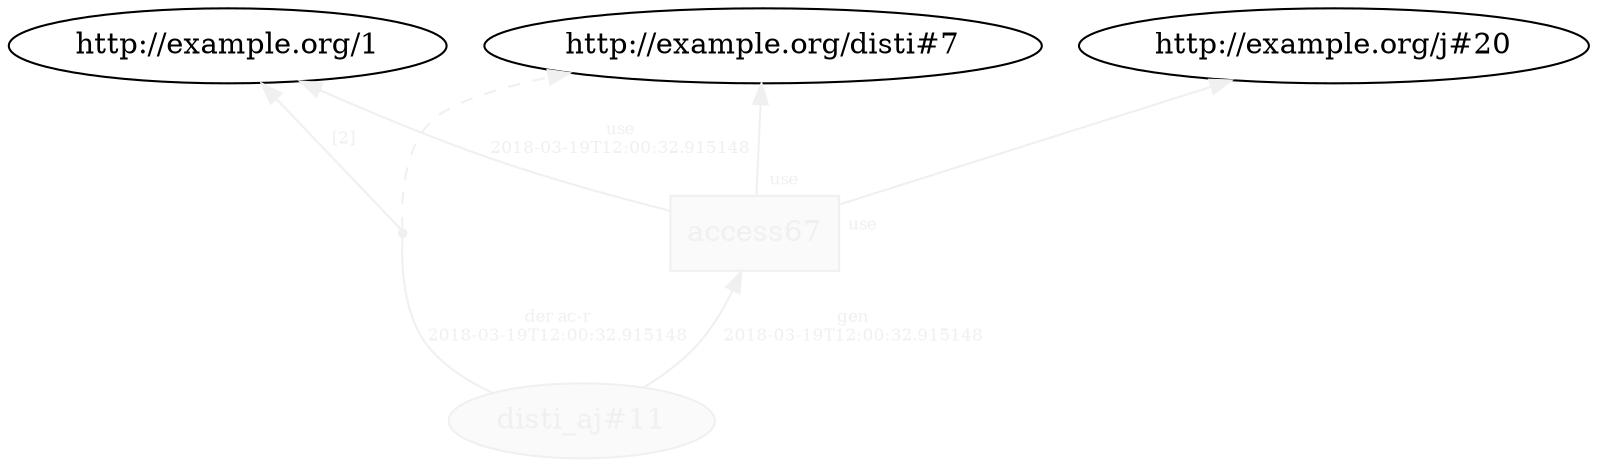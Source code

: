 digraph "PROV" { size="16,12"; rankdir="BT";
"http://example.org/disti_aj#11" [fillcolor="#FAFAFA",color="#F0F0F0",style="filled",fontcolor="#F0F0F0",label="disti_aj#11",URL="http://example.org/disti_aj#11"]
"http://example.org/access67" [fillcolor="#FAFAFA",color="#F0F0F0",shape="polygon",sides="4",style="filled",fontcolor="#F0F0F0",label="access67",URL="http://example.org/access67"]
"bn0" [shape="point",label="",fontcolor="#F0F0F0",color="#F0F0F0"]
"http://example.org/disti_aj#11" -> "bn0" [fontsize="8",distance="1.5",angle="60.0",rotation="20",label="der ac-r
2018-03-19T12:00:32.915148",arrowhead="none",fontcolor="#F0F0F0",color="#F0F0F0"]
"bn0" -> "http://example.org/disti#7" [style="dashed",fontcolor="#F0F0F0",color="#F0F0F0"]
"bn0" -> "http://example.org/1" [fontsize="8",distance="1.5",angle="60.0",rotation="20",label="[2]",fontcolor="#F0F0F0",color="#F0F0F0"]
"http://example.org/access67" -> "http://example.org/disti#7" [labelfontsize="8",labeldistance="1.5",labelangle="60.0",rotation="20",taillabel="use",fontcolor="#F0F0F0",color="#F0F0F0"]
"http://example.org/access67" -> "http://example.org/j#20" [labelfontsize="8",labeldistance="1.5",labelangle="60.0",rotation="20",taillabel="use",fontcolor="#F0F0F0",color="#F0F0F0"]
"http://example.org/access67" -> "http://example.org/1" [fontsize="8",distance="1.5",angle="60.0",rotation="20",label="use
2018-03-19T12:00:32.915148",fontcolor="#F0F0F0",color="#F0F0F0"]
"http://example.org/disti_aj#11" -> "http://example.org/access67" [fontsize="8",distance="1.5",angle="60.0",rotation="20",label="gen
2018-03-19T12:00:32.915148",fontcolor="#F0F0F0",color="#F0F0F0"]
}